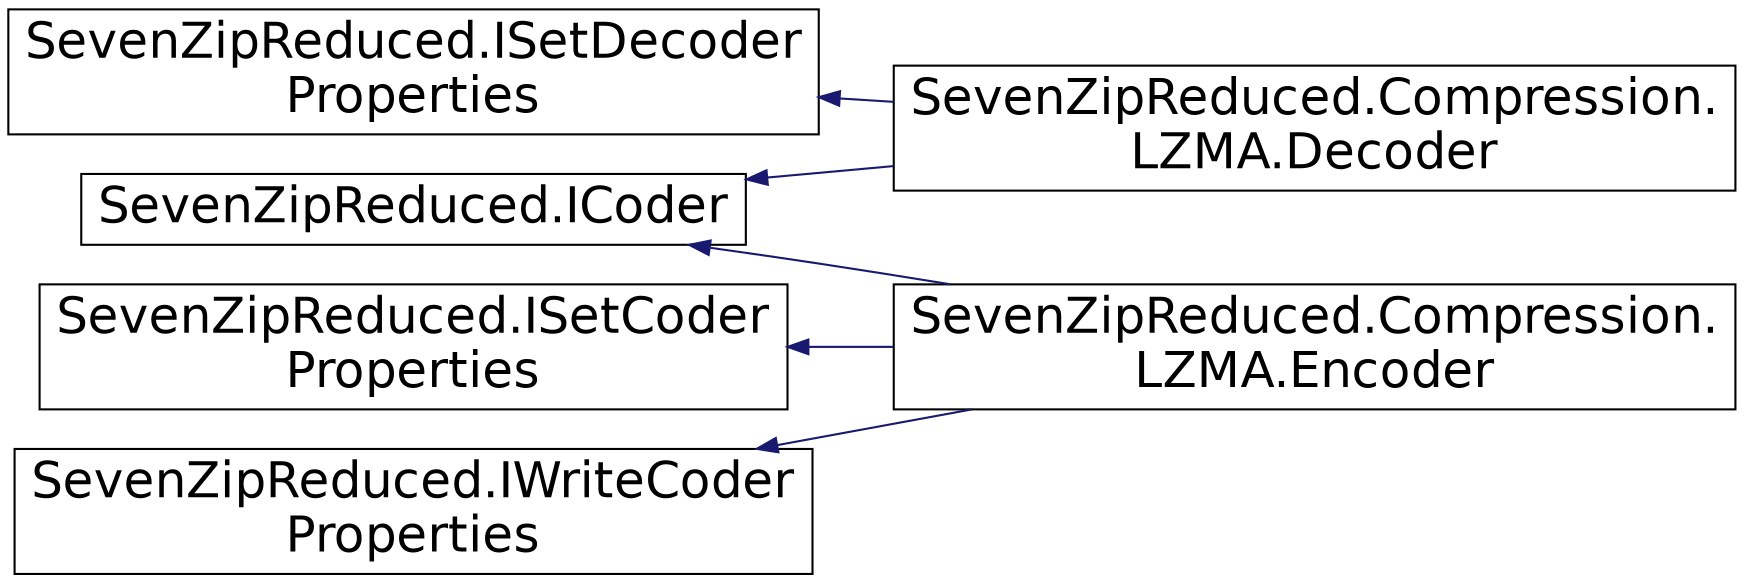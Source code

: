 digraph "Graphical Class Hierarchy"
{
  edge [fontname="Helvetica",fontsize="24",labelfontname="Helvetica",labelfontsize="24"];
  node [fontname="Helvetica",fontsize="24",shape=record];
  rankdir="LR";
  Node1 [label="SevenZipReduced.ICoder",height=0.2,width=0.4,color="black", fillcolor="white", style="filled",URL="$interface_seven_zip_reduced_1_1_i_coder.html"];
  Node1 -> Node2 [dir="back",color="midnightblue",fontsize="24",style="solid",fontname="Helvetica"];
  Node2 [label="SevenZipReduced.Compression.\lLZMA.Decoder",height=0.2,width=0.4,color="black", fillcolor="white", style="filled",URL="$class_seven_zip_reduced_1_1_compression_1_1_l_z_m_a_1_1_decoder.html"];
  Node1 -> Node3 [dir="back",color="midnightblue",fontsize="24",style="solid",fontname="Helvetica"];
  Node3 [label="SevenZipReduced.Compression.\lLZMA.Encoder",height=0.2,width=0.4,color="black", fillcolor="white", style="filled",URL="$class_seven_zip_reduced_1_1_compression_1_1_l_z_m_a_1_1_encoder.html"];
  Node4 [label="SevenZipReduced.ISetCoder\lProperties",height=0.2,width=0.4,color="black", fillcolor="white", style="filled",URL="$interface_seven_zip_reduced_1_1_i_set_coder_properties.html"];
  Node4 -> Node3 [dir="back",color="midnightblue",fontsize="24",style="solid",fontname="Helvetica"];
  Node5 [label="SevenZipReduced.ISetDecoder\lProperties",height=0.2,width=0.4,color="black", fillcolor="white", style="filled",URL="$interface_seven_zip_reduced_1_1_i_set_decoder_properties.html"];
  Node5 -> Node2 [dir="back",color="midnightblue",fontsize="24",style="solid",fontname="Helvetica"];
  Node6 [label="SevenZipReduced.IWriteCoder\lProperties",height=0.2,width=0.4,color="black", fillcolor="white", style="filled",URL="$interface_seven_zip_reduced_1_1_i_write_coder_properties.html"];
  Node6 -> Node3 [dir="back",color="midnightblue",fontsize="24",style="solid",fontname="Helvetica"];
}
